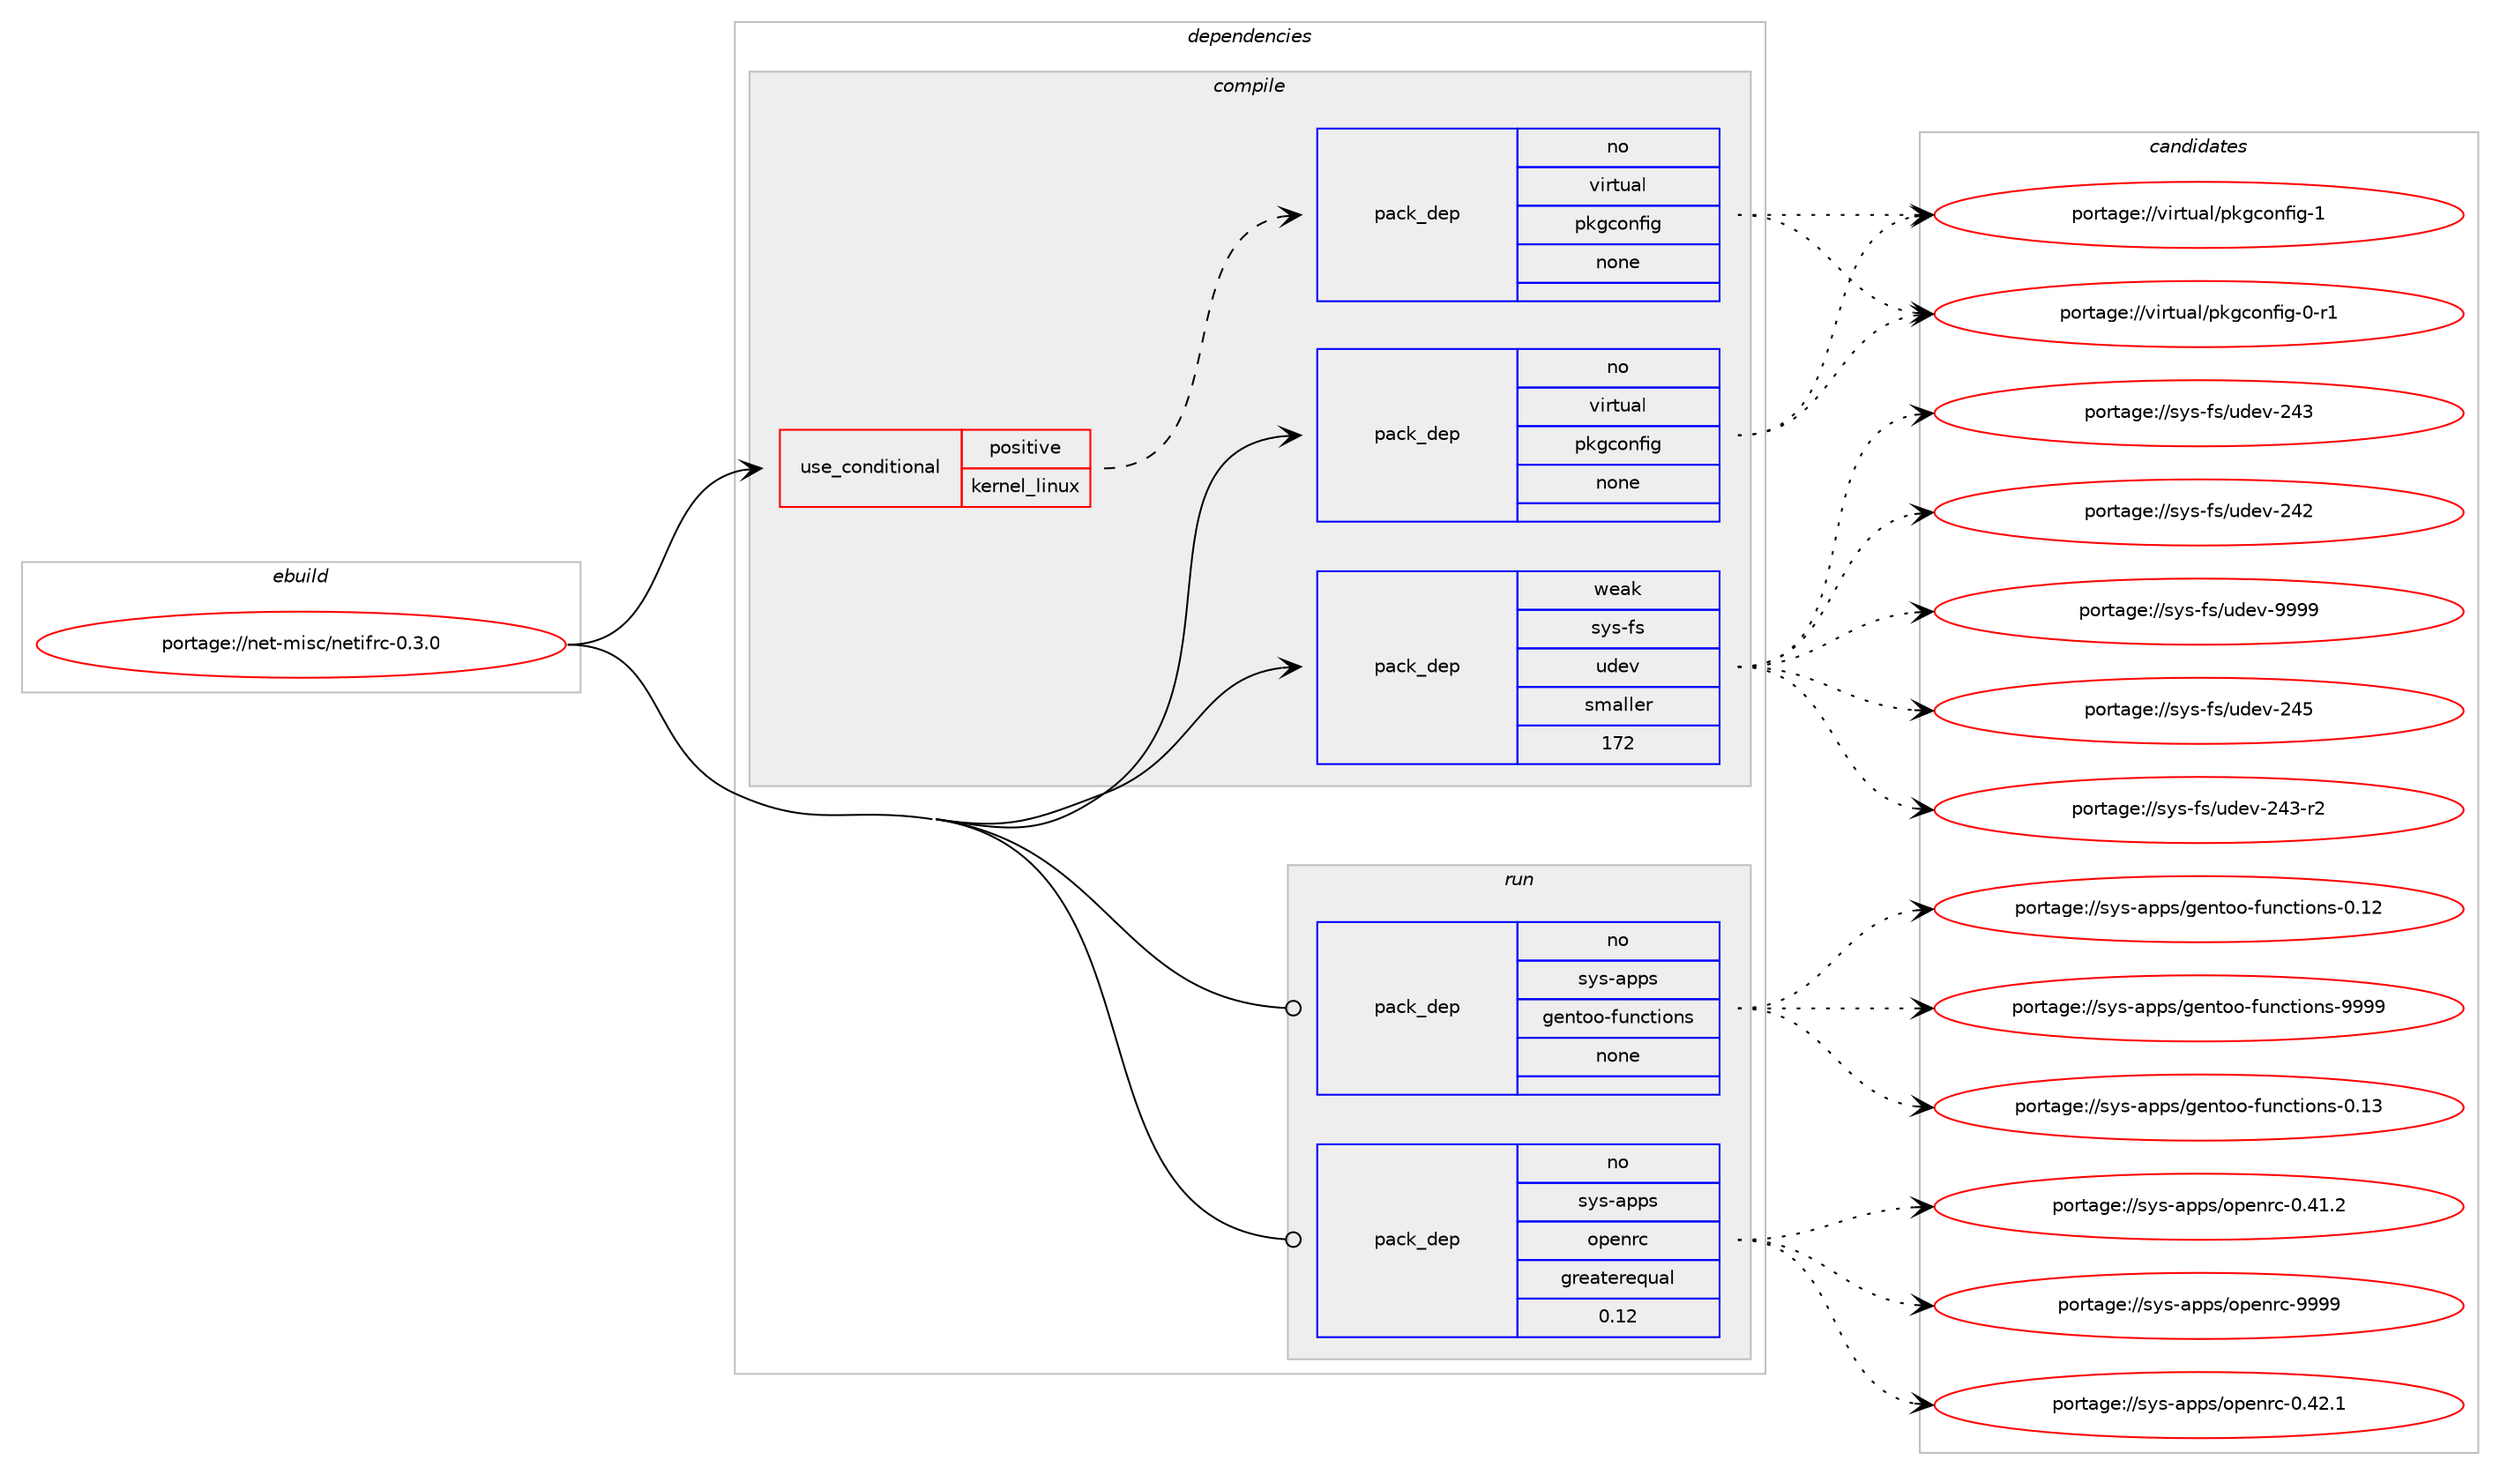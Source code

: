 digraph prolog {

# *************
# Graph options
# *************

newrank=true;
concentrate=true;
compound=true;
graph [rankdir=LR,fontname=Helvetica,fontsize=10,ranksep=1.5];#, ranksep=2.5, nodesep=0.2];
edge  [arrowhead=vee];
node  [fontname=Helvetica,fontsize=10];

# **********
# The ebuild
# **********

subgraph cluster_leftcol {
color=gray;
rank=same;
label=<<i>ebuild</i>>;
id [label="portage://net-misc/netifrc-0.3.0", color=red, width=4, href="../net-misc/netifrc-0.3.0.svg"];
}

# ****************
# The dependencies
# ****************

subgraph cluster_midcol {
color=gray;
label=<<i>dependencies</i>>;
subgraph cluster_compile {
fillcolor="#eeeeee";
style=filled;
label=<<i>compile</i>>;
subgraph cond3412 {
dependency21047 [label=<<TABLE BORDER="0" CELLBORDER="1" CELLSPACING="0" CELLPADDING="4"><TR><TD ROWSPAN="3" CELLPADDING="10">use_conditional</TD></TR><TR><TD>positive</TD></TR><TR><TD>kernel_linux</TD></TR></TABLE>>, shape=none, color=red];
subgraph pack17268 {
dependency21048 [label=<<TABLE BORDER="0" CELLBORDER="1" CELLSPACING="0" CELLPADDING="4" WIDTH="220"><TR><TD ROWSPAN="6" CELLPADDING="30">pack_dep</TD></TR><TR><TD WIDTH="110">no</TD></TR><TR><TD>virtual</TD></TR><TR><TD>pkgconfig</TD></TR><TR><TD>none</TD></TR><TR><TD></TD></TR></TABLE>>, shape=none, color=blue];
}
dependency21047:e -> dependency21048:w [weight=20,style="dashed",arrowhead="vee"];
}
id:e -> dependency21047:w [weight=20,style="solid",arrowhead="vee"];
subgraph pack17269 {
dependency21049 [label=<<TABLE BORDER="0" CELLBORDER="1" CELLSPACING="0" CELLPADDING="4" WIDTH="220"><TR><TD ROWSPAN="6" CELLPADDING="30">pack_dep</TD></TR><TR><TD WIDTH="110">no</TD></TR><TR><TD>virtual</TD></TR><TR><TD>pkgconfig</TD></TR><TR><TD>none</TD></TR><TR><TD></TD></TR></TABLE>>, shape=none, color=blue];
}
id:e -> dependency21049:w [weight=20,style="solid",arrowhead="vee"];
subgraph pack17270 {
dependency21050 [label=<<TABLE BORDER="0" CELLBORDER="1" CELLSPACING="0" CELLPADDING="4" WIDTH="220"><TR><TD ROWSPAN="6" CELLPADDING="30">pack_dep</TD></TR><TR><TD WIDTH="110">weak</TD></TR><TR><TD>sys-fs</TD></TR><TR><TD>udev</TD></TR><TR><TD>smaller</TD></TR><TR><TD>172</TD></TR></TABLE>>, shape=none, color=blue];
}
id:e -> dependency21050:w [weight=20,style="solid",arrowhead="vee"];
}
subgraph cluster_compileandrun {
fillcolor="#eeeeee";
style=filled;
label=<<i>compile and run</i>>;
}
subgraph cluster_run {
fillcolor="#eeeeee";
style=filled;
label=<<i>run</i>>;
subgraph pack17271 {
dependency21051 [label=<<TABLE BORDER="0" CELLBORDER="1" CELLSPACING="0" CELLPADDING="4" WIDTH="220"><TR><TD ROWSPAN="6" CELLPADDING="30">pack_dep</TD></TR><TR><TD WIDTH="110">no</TD></TR><TR><TD>sys-apps</TD></TR><TR><TD>gentoo-functions</TD></TR><TR><TD>none</TD></TR><TR><TD></TD></TR></TABLE>>, shape=none, color=blue];
}
id:e -> dependency21051:w [weight=20,style="solid",arrowhead="odot"];
subgraph pack17272 {
dependency21052 [label=<<TABLE BORDER="0" CELLBORDER="1" CELLSPACING="0" CELLPADDING="4" WIDTH="220"><TR><TD ROWSPAN="6" CELLPADDING="30">pack_dep</TD></TR><TR><TD WIDTH="110">no</TD></TR><TR><TD>sys-apps</TD></TR><TR><TD>openrc</TD></TR><TR><TD>greaterequal</TD></TR><TR><TD>0.12</TD></TR></TABLE>>, shape=none, color=blue];
}
id:e -> dependency21052:w [weight=20,style="solid",arrowhead="odot"];
}
}

# **************
# The candidates
# **************

subgraph cluster_choices {
rank=same;
color=gray;
label=<<i>candidates</i>>;

subgraph choice17268 {
color=black;
nodesep=1;
choice1181051141161179710847112107103991111101021051034549 [label="portage://virtual/pkgconfig-1", color=red, width=4,href="../virtual/pkgconfig-1.svg"];
choice11810511411611797108471121071039911111010210510345484511449 [label="portage://virtual/pkgconfig-0-r1", color=red, width=4,href="../virtual/pkgconfig-0-r1.svg"];
dependency21048:e -> choice1181051141161179710847112107103991111101021051034549:w [style=dotted,weight="100"];
dependency21048:e -> choice11810511411611797108471121071039911111010210510345484511449:w [style=dotted,weight="100"];
}
subgraph choice17269 {
color=black;
nodesep=1;
choice1181051141161179710847112107103991111101021051034549 [label="portage://virtual/pkgconfig-1", color=red, width=4,href="../virtual/pkgconfig-1.svg"];
choice11810511411611797108471121071039911111010210510345484511449 [label="portage://virtual/pkgconfig-0-r1", color=red, width=4,href="../virtual/pkgconfig-0-r1.svg"];
dependency21049:e -> choice1181051141161179710847112107103991111101021051034549:w [style=dotted,weight="100"];
dependency21049:e -> choice11810511411611797108471121071039911111010210510345484511449:w [style=dotted,weight="100"];
}
subgraph choice17270 {
color=black;
nodesep=1;
choice11512111545102115471171001011184557575757 [label="portage://sys-fs/udev-9999", color=red, width=4,href="../sys-fs/udev-9999.svg"];
choice115121115451021154711710010111845505253 [label="portage://sys-fs/udev-245", color=red, width=4,href="../sys-fs/udev-245.svg"];
choice1151211154510211547117100101118455052514511450 [label="portage://sys-fs/udev-243-r2", color=red, width=4,href="../sys-fs/udev-243-r2.svg"];
choice115121115451021154711710010111845505251 [label="portage://sys-fs/udev-243", color=red, width=4,href="../sys-fs/udev-243.svg"];
choice115121115451021154711710010111845505250 [label="portage://sys-fs/udev-242", color=red, width=4,href="../sys-fs/udev-242.svg"];
dependency21050:e -> choice11512111545102115471171001011184557575757:w [style=dotted,weight="100"];
dependency21050:e -> choice115121115451021154711710010111845505253:w [style=dotted,weight="100"];
dependency21050:e -> choice1151211154510211547117100101118455052514511450:w [style=dotted,weight="100"];
dependency21050:e -> choice115121115451021154711710010111845505251:w [style=dotted,weight="100"];
dependency21050:e -> choice115121115451021154711710010111845505250:w [style=dotted,weight="100"];
}
subgraph choice17271 {
color=black;
nodesep=1;
choice11512111545971121121154710310111011611111145102117110991161051111101154557575757 [label="portage://sys-apps/gentoo-functions-9999", color=red, width=4,href="../sys-apps/gentoo-functions-9999.svg"];
choice11512111545971121121154710310111011611111145102117110991161051111101154548464951 [label="portage://sys-apps/gentoo-functions-0.13", color=red, width=4,href="../sys-apps/gentoo-functions-0.13.svg"];
choice11512111545971121121154710310111011611111145102117110991161051111101154548464950 [label="portage://sys-apps/gentoo-functions-0.12", color=red, width=4,href="../sys-apps/gentoo-functions-0.12.svg"];
dependency21051:e -> choice11512111545971121121154710310111011611111145102117110991161051111101154557575757:w [style=dotted,weight="100"];
dependency21051:e -> choice11512111545971121121154710310111011611111145102117110991161051111101154548464951:w [style=dotted,weight="100"];
dependency21051:e -> choice11512111545971121121154710310111011611111145102117110991161051111101154548464950:w [style=dotted,weight="100"];
}
subgraph choice17272 {
color=black;
nodesep=1;
choice115121115459711211211547111112101110114994557575757 [label="portage://sys-apps/openrc-9999", color=red, width=4,href="../sys-apps/openrc-9999.svg"];
choice1151211154597112112115471111121011101149945484652504649 [label="portage://sys-apps/openrc-0.42.1", color=red, width=4,href="../sys-apps/openrc-0.42.1.svg"];
choice1151211154597112112115471111121011101149945484652494650 [label="portage://sys-apps/openrc-0.41.2", color=red, width=4,href="../sys-apps/openrc-0.41.2.svg"];
dependency21052:e -> choice115121115459711211211547111112101110114994557575757:w [style=dotted,weight="100"];
dependency21052:e -> choice1151211154597112112115471111121011101149945484652504649:w [style=dotted,weight="100"];
dependency21052:e -> choice1151211154597112112115471111121011101149945484652494650:w [style=dotted,weight="100"];
}
}

}
